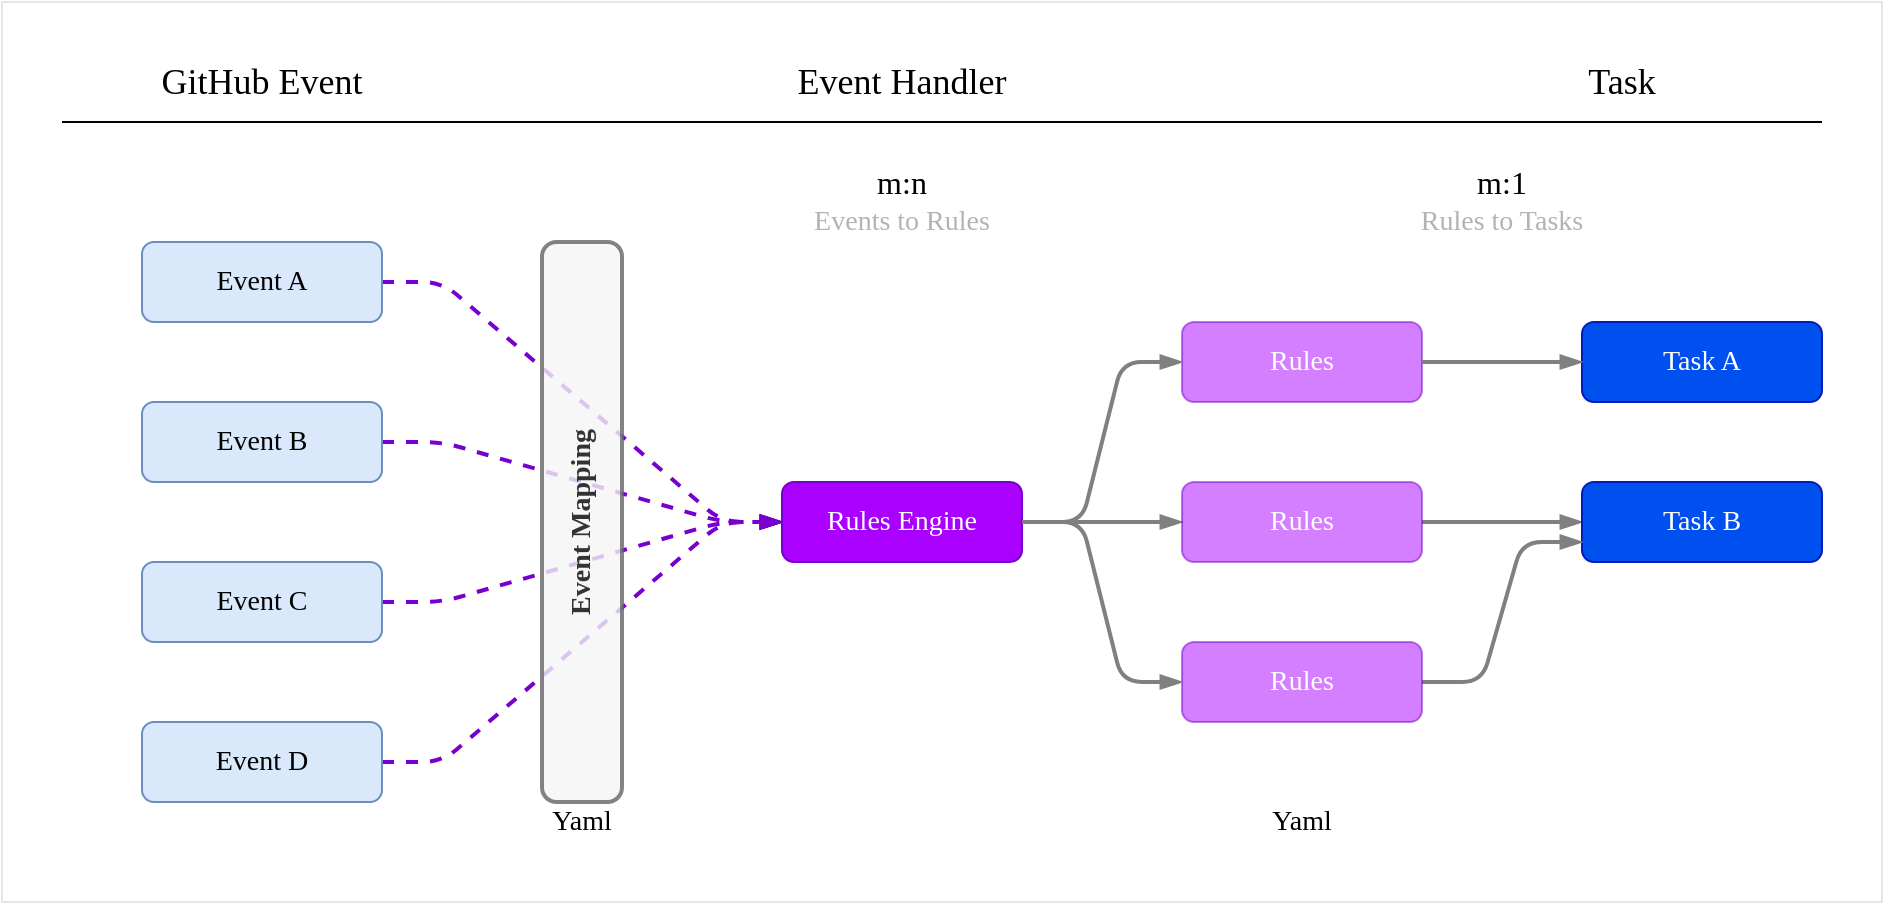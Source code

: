 <mxfile>
    <diagram id="tPkex4Xwo_ldkRDcLCxH" name="Page-1">
        <mxGraphModel dx="1729" dy="854" grid="1" gridSize="10" guides="1" tooltips="1" connect="1" arrows="1" fold="1" page="1" pageScale="1" pageWidth="1169" pageHeight="827" math="0" shadow="0">
            <root>
                <mxCell id="0"/>
                <mxCell id="1" parent="0"/>
                <mxCell id="12" value="" style="rounded=0;whiteSpace=wrap;html=1;strokeColor=#E6E6E6;" vertex="1" parent="1">
                    <mxGeometry x="10" y="10" width="940" height="450" as="geometry"/>
                </mxCell>
                <mxCell id="byKUF5kAsZpEWGFSxz35-34" style="rounded=1;orthogonalLoop=1;jettySize=auto;html=1;entryX=0;entryY=0.5;entryDx=0;entryDy=0;dashed=1;endArrow=blockThin;endFill=1;strokeWidth=2;fontFamily=varela round;fontSize=14;fontColor=#000000;exitX=1;exitY=0.5;exitDx=0;exitDy=0;fillColor=#aa00ff;strokeColor=#7700CC;edgeStyle=entityRelationEdgeStyle;" parent="1" source="byKUF5kAsZpEWGFSxz35-1" target="byKUF5kAsZpEWGFSxz35-6" edge="1">
                    <mxGeometry relative="1" as="geometry"/>
                </mxCell>
                <mxCell id="byKUF5kAsZpEWGFSxz35-1" value="Event A" style="rounded=1;whiteSpace=wrap;html=1;fillColor=#dae8fc;strokeColor=#6c8ebf;fontFamily=varela round;fontSize=14;" parent="1" vertex="1">
                    <mxGeometry x="80" y="130" width="120" height="40" as="geometry"/>
                </mxCell>
                <mxCell id="byKUF5kAsZpEWGFSxz35-33" style="rounded=1;orthogonalLoop=1;jettySize=auto;html=1;entryX=0;entryY=0.5;entryDx=0;entryDy=0;dashed=1;endArrow=blockThin;endFill=1;strokeWidth=2;fontFamily=varela round;fontSize=14;fontColor=#000000;exitX=1;exitY=0.5;exitDx=0;exitDy=0;fillColor=#aa00ff;strokeColor=#7700CC;edgeStyle=entityRelationEdgeStyle;" parent="1" source="byKUF5kAsZpEWGFSxz35-2" target="byKUF5kAsZpEWGFSxz35-6" edge="1">
                    <mxGeometry relative="1" as="geometry"/>
                </mxCell>
                <mxCell id="byKUF5kAsZpEWGFSxz35-2" value="Event B" style="rounded=1;whiteSpace=wrap;html=1;fillColor=#dae8fc;strokeColor=#6c8ebf;fontFamily=varela round;fontSize=14;" parent="1" vertex="1">
                    <mxGeometry x="80" y="210" width="120" height="40" as="geometry"/>
                </mxCell>
                <mxCell id="byKUF5kAsZpEWGFSxz35-32" style="rounded=1;orthogonalLoop=1;jettySize=auto;html=1;endArrow=blockThin;endFill=1;strokeWidth=2;fontFamily=varela round;fontSize=14;fontColor=#000000;dashed=1;exitX=1;exitY=0.5;exitDx=0;exitDy=0;entryX=0;entryY=0.5;entryDx=0;entryDy=0;fillColor=#aa00ff;strokeColor=#7700CC;edgeStyle=entityRelationEdgeStyle;" parent="1" source="byKUF5kAsZpEWGFSxz35-3" target="byKUF5kAsZpEWGFSxz35-6" edge="1">
                    <mxGeometry relative="1" as="geometry"/>
                </mxCell>
                <mxCell id="byKUF5kAsZpEWGFSxz35-3" value="Event C" style="rounded=1;whiteSpace=wrap;html=1;fillColor=#dae8fc;strokeColor=#6c8ebf;fontFamily=varela round;fontSize=14;" parent="1" vertex="1">
                    <mxGeometry x="80" y="290" width="120" height="40" as="geometry"/>
                </mxCell>
                <mxCell id="byKUF5kAsZpEWGFSxz35-13" style="rounded=1;orthogonalLoop=1;jettySize=auto;html=1;entryX=0;entryY=0.5;entryDx=0;entryDy=0;endArrow=blockThin;endFill=1;dashed=1;strokeWidth=2;fontFamily=varela round;fontSize=14;fillColor=#aa00ff;strokeColor=#7700CC;edgeStyle=entityRelationEdgeStyle;" parent="1" source="byKUF5kAsZpEWGFSxz35-4" target="byKUF5kAsZpEWGFSxz35-6" edge="1">
                    <mxGeometry relative="1" as="geometry"/>
                </mxCell>
                <mxCell id="byKUF5kAsZpEWGFSxz35-4" value="Event D" style="rounded=1;whiteSpace=wrap;html=1;fillColor=#dae8fc;strokeColor=#6c8ebf;fontFamily=varela round;fontSize=14;" parent="1" vertex="1">
                    <mxGeometry x="80" y="370" width="120" height="40" as="geometry"/>
                </mxCell>
                <mxCell id="byKUF5kAsZpEWGFSxz35-5" value="Event Mapping" style="rounded=1;whiteSpace=wrap;html=1;rotation=-90;arcSize=18;fillColor=#f5f5f5;strokeColor=#666666;fontColor=#333333;opacity=80;fontSize=14;fontStyle=1;fontFamily=varela round;strokeWidth=2;" parent="1" vertex="1">
                    <mxGeometry x="160" y="250" width="280" height="40" as="geometry"/>
                </mxCell>
                <mxCell id="byKUF5kAsZpEWGFSxz35-22" style="rounded=1;orthogonalLoop=1;jettySize=auto;html=1;entryX=0;entryY=0.5;entryDx=0;entryDy=0;endArrow=blockThin;endFill=1;edgeStyle=entityRelationEdgeStyle;strokeWidth=2;fontFamily=varela round;fontSize=14;strokeColor=#808080;exitX=1;exitY=0.5;exitDx=0;exitDy=0;" parent="1" source="byKUF5kAsZpEWGFSxz35-28" target="byKUF5kAsZpEWGFSxz35-16" edge="1">
                    <mxGeometry relative="1" as="geometry">
                        <mxPoint x="720" y="280" as="sourcePoint"/>
                    </mxGeometry>
                </mxCell>
                <mxCell id="byKUF5kAsZpEWGFSxz35-29" style="edgeStyle=entityRelationEdgeStyle;rounded=1;orthogonalLoop=1;jettySize=auto;html=1;exitX=1;exitY=0.5;exitDx=0;exitDy=0;endArrow=blockThin;endFill=1;strokeWidth=2;fontFamily=varela round;fontSize=14;entryX=0;entryY=0.5;entryDx=0;entryDy=0;strokeColor=#808080;" parent="1" source="byKUF5kAsZpEWGFSxz35-6" target="byKUF5kAsZpEWGFSxz35-28" edge="1">
                    <mxGeometry relative="1" as="geometry"/>
                </mxCell>
                <mxCell id="byKUF5kAsZpEWGFSxz35-6" value="Rules Engine" style="rounded=1;whiteSpace=wrap;html=1;fillColor=#aa00ff;strokeColor=#7700CC;fontColor=#ffffff;fontFamily=varela round;fontSize=14;" parent="1" vertex="1">
                    <mxGeometry x="400" y="250" width="120" height="40" as="geometry"/>
                </mxCell>
                <mxCell id="byKUF5kAsZpEWGFSxz35-14" value="Yaml" style="text;html=1;strokeColor=none;fillColor=none;align=center;verticalAlign=middle;whiteSpace=wrap;rounded=0;fontFamily=varela round;fontSize=14;" parent="1" vertex="1">
                    <mxGeometry x="280" y="410" width="40" height="20" as="geometry"/>
                </mxCell>
                <mxCell id="byKUF5kAsZpEWGFSxz35-15" value="Task A" style="rounded=1;whiteSpace=wrap;html=1;fillColor=#0050ef;strokeColor=#001DBC;fontFamily=varela round;fontSize=14;fontColor=#ffffff;" parent="1" vertex="1">
                    <mxGeometry x="800" y="170" width="120" height="40" as="geometry"/>
                </mxCell>
                <mxCell id="byKUF5kAsZpEWGFSxz35-16" value="Task B" style="rounded=1;whiteSpace=wrap;html=1;fillColor=#0050ef;strokeColor=#001DBC;fontFamily=varela round;fontSize=14;fontColor=#ffffff;" parent="1" vertex="1">
                    <mxGeometry x="800" y="250" width="120" height="40" as="geometry"/>
                </mxCell>
                <mxCell id="byKUF5kAsZpEWGFSxz35-24" value="GitHub Event" style="text;html=1;strokeColor=none;fillColor=none;align=center;verticalAlign=middle;whiteSpace=wrap;rounded=0;opacity=50;fontFamily=varela round;fontSize=18;" parent="1" vertex="1">
                    <mxGeometry x="80" y="40" width="120" height="20" as="geometry"/>
                </mxCell>
                <mxCell id="byKUF5kAsZpEWGFSxz35-26" value="Event Handler" style="text;html=1;strokeColor=none;fillColor=none;align=center;verticalAlign=middle;whiteSpace=wrap;rounded=0;opacity=50;fontFamily=varela round;fontSize=18;" parent="1" vertex="1">
                    <mxGeometry x="375" y="40" width="170" height="20" as="geometry"/>
                </mxCell>
                <mxCell id="byKUF5kAsZpEWGFSxz35-27" value="Task" style="text;html=1;strokeColor=none;fillColor=none;align=center;verticalAlign=middle;whiteSpace=wrap;rounded=0;opacity=50;fontFamily=varela round;fontSize=18;" parent="1" vertex="1">
                    <mxGeometry x="760" y="40" width="120" height="20" as="geometry"/>
                </mxCell>
                <mxCell id="byKUF5kAsZpEWGFSxz35-30" style="edgeStyle=entityRelationEdgeStyle;rounded=1;orthogonalLoop=1;jettySize=auto;html=1;endArrow=blockThin;endFill=1;strokeWidth=2;fontFamily=varela round;fontSize=14;fontColor=#000000;entryX=0;entryY=0.75;entryDx=0;entryDy=0;strokeColor=#808080;exitX=1;exitY=0.5;exitDx=0;exitDy=0;" parent="1" source="byKUF5kAsZpEWGFSxz35-37" target="byKUF5kAsZpEWGFSxz35-16" edge="1">
                    <mxGeometry relative="1" as="geometry">
                        <mxPoint x="800" y="350" as="targetPoint"/>
                    </mxGeometry>
                </mxCell>
                <mxCell id="byKUF5kAsZpEWGFSxz35-28" value="Rules" style="rounded=1;whiteSpace=wrap;html=1;fillColor=#aa00ff;strokeColor=#7700CC;fontColor=#FFFFFF;fontFamily=varela round;fontSize=14;opacity=50;" parent="1" vertex="1">
                    <mxGeometry x="600" y="250" width="120" height="40" as="geometry"/>
                </mxCell>
                <mxCell id="byKUF5kAsZpEWGFSxz35-36" value="Rules" style="rounded=1;whiteSpace=wrap;html=1;fillColor=#aa00ff;strokeColor=#7700CC;fontColor=#FFFFFF;fontFamily=varela round;fontSize=14;opacity=50;" parent="1" vertex="1">
                    <mxGeometry x="600" y="170" width="120" height="40" as="geometry"/>
                </mxCell>
                <mxCell id="5" style="edgeStyle=entityRelationEdgeStyle;html=1;strokeColor=#808080;endArrow=blockThin;endFill=1;strokeWidth=2;exitX=1;exitY=0.5;exitDx=0;exitDy=0;entryX=0;entryY=0.5;entryDx=0;entryDy=0;" parent="1" source="byKUF5kAsZpEWGFSxz35-36" target="byKUF5kAsZpEWGFSxz35-15" edge="1">
                    <mxGeometry relative="1" as="geometry">
                        <mxPoint x="800" y="190" as="targetPoint"/>
                    </mxGeometry>
                </mxCell>
                <mxCell id="byKUF5kAsZpEWGFSxz35-37" value="Rules" style="rounded=1;whiteSpace=wrap;html=1;fillColor=#aa00ff;strokeColor=#7700CC;fontColor=#FFFFFF;fontFamily=varela round;fontSize=14;opacity=50;" parent="1" vertex="1">
                    <mxGeometry x="600" y="330" width="120" height="40" as="geometry"/>
                </mxCell>
                <mxCell id="2" value="m:1" style="text;html=1;strokeColor=none;fillColor=none;align=center;verticalAlign=middle;whiteSpace=wrap;rounded=0;opacity=50;fontFamily=varela round;fontSize=16;" parent="1" vertex="1">
                    <mxGeometry x="700" y="90" width="120" height="20" as="geometry"/>
                </mxCell>
                <mxCell id="4" value="" style="endArrow=none;html=1;rounded=1;fontSize=18;" parent="1" edge="1">
                    <mxGeometry width="50" height="50" relative="1" as="geometry">
                        <mxPoint x="40" y="70" as="sourcePoint"/>
                        <mxPoint x="920" y="70" as="targetPoint"/>
                    </mxGeometry>
                </mxCell>
                <mxCell id="6" value="m:n" style="text;html=1;strokeColor=none;fillColor=none;align=center;verticalAlign=middle;whiteSpace=wrap;rounded=0;opacity=50;fontFamily=varela round;fontSize=16;" parent="1" vertex="1">
                    <mxGeometry x="400" y="90" width="120" height="20" as="geometry"/>
                </mxCell>
                <mxCell id="7" value="&lt;font color=&quot;#b3b3b3&quot;&gt;Events to Rules&lt;/font&gt;" style="text;html=1;strokeColor=none;fillColor=none;align=center;verticalAlign=middle;whiteSpace=wrap;rounded=0;opacity=50;fontFamily=varela round;fontSize=14;fontColor=#808080;" parent="1" vertex="1">
                    <mxGeometry x="400" y="110" width="120" height="20" as="geometry"/>
                </mxCell>
                <mxCell id="8" value="&lt;font color=&quot;#b3b3b3&quot;&gt;Rules to Tasks&lt;/font&gt;" style="text;html=1;strokeColor=none;fillColor=none;align=center;verticalAlign=middle;whiteSpace=wrap;rounded=0;opacity=50;fontFamily=varela round;fontSize=14;fontColor=#808080;" parent="1" vertex="1">
                    <mxGeometry x="700" y="110" width="120" height="20" as="geometry"/>
                </mxCell>
                <mxCell id="9" style="edgeStyle=entityRelationEdgeStyle;rounded=1;orthogonalLoop=1;jettySize=auto;html=1;exitX=1;exitY=0.5;exitDx=0;exitDy=0;endArrow=blockThin;endFill=1;strokeWidth=2;fontFamily=varela round;fontSize=14;entryX=0;entryY=0.5;entryDx=0;entryDy=0;strokeColor=#808080;" parent="1" source="byKUF5kAsZpEWGFSxz35-6" target="byKUF5kAsZpEWGFSxz35-37" edge="1">
                    <mxGeometry relative="1" as="geometry">
                        <mxPoint x="530" y="280" as="sourcePoint"/>
                        <mxPoint x="610" y="280" as="targetPoint"/>
                    </mxGeometry>
                </mxCell>
                <mxCell id="10" style="edgeStyle=entityRelationEdgeStyle;rounded=1;orthogonalLoop=1;jettySize=auto;html=1;exitX=1;exitY=0.5;exitDx=0;exitDy=0;endArrow=blockThin;endFill=1;strokeWidth=2;fontFamily=varela round;fontSize=14;entryX=0;entryY=0.5;entryDx=0;entryDy=0;strokeColor=#808080;" parent="1" source="byKUF5kAsZpEWGFSxz35-6" target="byKUF5kAsZpEWGFSxz35-36" edge="1">
                    <mxGeometry relative="1" as="geometry">
                        <mxPoint x="530" y="280" as="sourcePoint"/>
                        <mxPoint x="610" y="360" as="targetPoint"/>
                    </mxGeometry>
                </mxCell>
                <mxCell id="11" value="Yaml" style="text;html=1;strokeColor=none;fillColor=none;align=center;verticalAlign=middle;whiteSpace=wrap;rounded=0;fontFamily=varela round;fontSize=14;" parent="1" vertex="1">
                    <mxGeometry x="640" y="410" width="40" height="20" as="geometry"/>
                </mxCell>
            </root>
        </mxGraphModel>
    </diagram>
</mxfile>